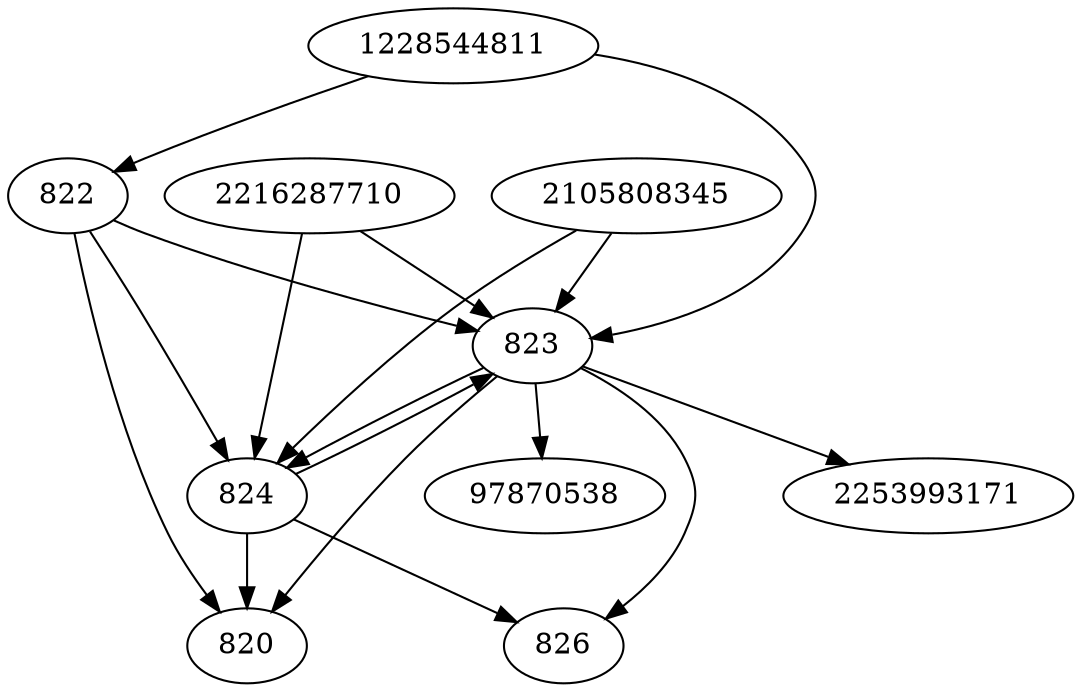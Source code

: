 strict digraph  {
97870538;
1228544811;
2253993171;
820;
822;
823;
824;
2105808345;
826;
2216287710;
1228544811 -> 822;
1228544811 -> 823;
822 -> 823;
822 -> 824;
822 -> 820;
823 -> 826;
823 -> 97870538;
823 -> 820;
823 -> 2253993171;
823 -> 824;
824 -> 820;
824 -> 823;
824 -> 826;
2105808345 -> 823;
2105808345 -> 824;
2216287710 -> 823;
2216287710 -> 824;
}
